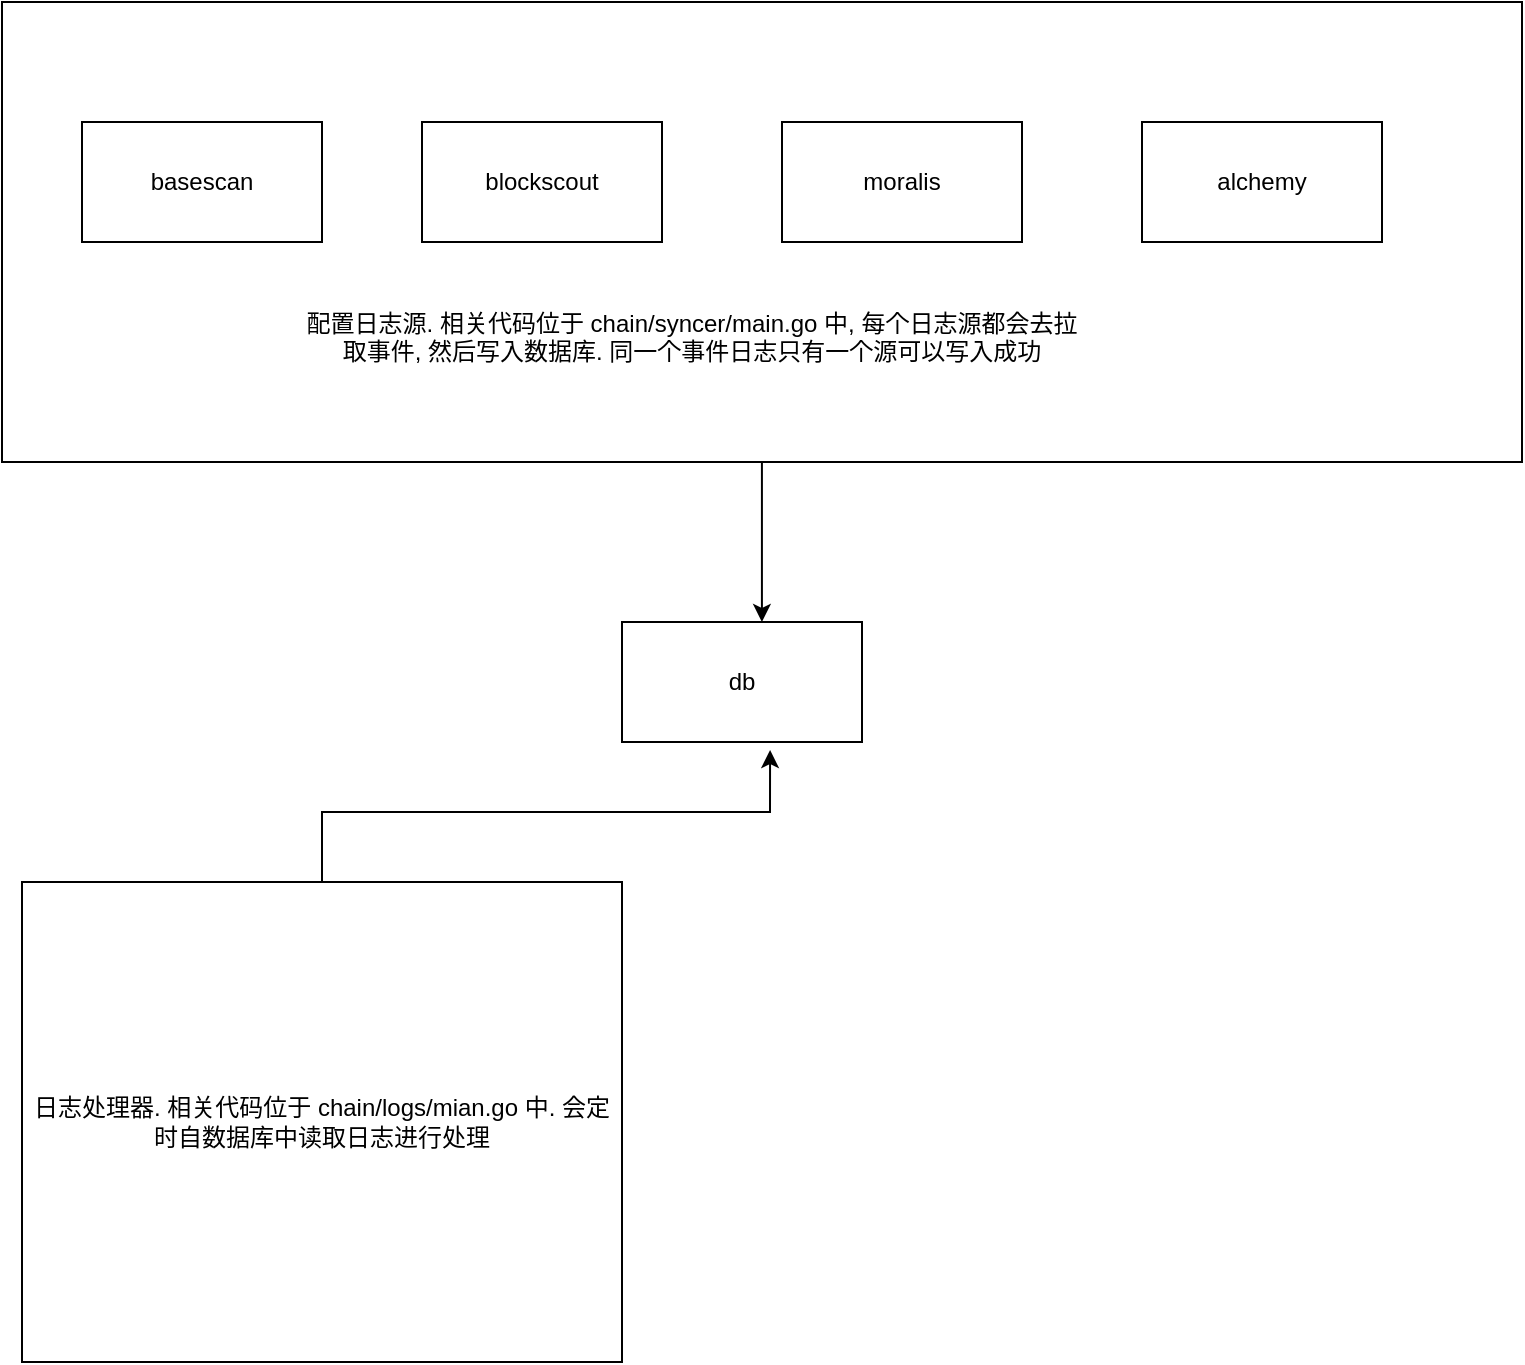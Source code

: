 <mxfile version="24.6.4" type="github">
  <diagram name="第 1 页" id="eqiptB6UeIFvQPP3mNQV">
    <mxGraphModel dx="1430" dy="773" grid="1" gridSize="10" guides="1" tooltips="1" connect="1" arrows="1" fold="1" page="1" pageScale="1" pageWidth="827" pageHeight="1169" math="0" shadow="0">
      <root>
        <mxCell id="0" />
        <mxCell id="1" parent="0" />
        <mxCell id="PE3BUHw4Dig1-88KNphl-5" value="" style="rounded=0;whiteSpace=wrap;html=1;" vertex="1" parent="1">
          <mxGeometry x="20" y="60" width="760" height="230" as="geometry" />
        </mxCell>
        <mxCell id="PE3BUHw4Dig1-88KNphl-1" value="basescan" style="rounded=0;whiteSpace=wrap;html=1;" vertex="1" parent="1">
          <mxGeometry x="60" y="120" width="120" height="60" as="geometry" />
        </mxCell>
        <mxCell id="PE3BUHw4Dig1-88KNphl-2" value="blockscout" style="rounded=0;whiteSpace=wrap;html=1;" vertex="1" parent="1">
          <mxGeometry x="230" y="120" width="120" height="60" as="geometry" />
        </mxCell>
        <mxCell id="PE3BUHw4Dig1-88KNphl-3" value="moralis" style="rounded=0;whiteSpace=wrap;html=1;" vertex="1" parent="1">
          <mxGeometry x="410" y="120" width="120" height="60" as="geometry" />
        </mxCell>
        <mxCell id="PE3BUHw4Dig1-88KNphl-4" value="alchemy" style="rounded=0;whiteSpace=wrap;html=1;" vertex="1" parent="1">
          <mxGeometry x="590" y="120" width="120" height="60" as="geometry" />
        </mxCell>
        <mxCell id="PE3BUHw4Dig1-88KNphl-6" value="配置日志源. 相关代码位于&amp;nbsp;chain/syncer/main.go 中, 每个日志源都会去拉取事件, 然后写入数据库. 同一个事件日志只有一个源可以写入成功&lt;div&gt;&lt;br&gt;&lt;/div&gt;" style="text;html=1;align=center;verticalAlign=middle;whiteSpace=wrap;rounded=0;" vertex="1" parent="1">
          <mxGeometry x="170" y="220" width="390" height="30" as="geometry" />
        </mxCell>
        <mxCell id="PE3BUHw4Dig1-88KNphl-8" value="db" style="rounded=0;whiteSpace=wrap;html=1;" vertex="1" parent="1">
          <mxGeometry x="330" y="370" width="120" height="60" as="geometry" />
        </mxCell>
        <mxCell id="PE3BUHw4Dig1-88KNphl-17" style="edgeStyle=orthogonalEdgeStyle;rounded=0;orthogonalLoop=1;jettySize=auto;html=1;entryX=0.583;entryY=0;entryDx=0;entryDy=0;entryPerimeter=0;" edge="1" parent="1" source="PE3BUHw4Dig1-88KNphl-5" target="PE3BUHw4Dig1-88KNphl-8">
          <mxGeometry relative="1" as="geometry" />
        </mxCell>
        <mxCell id="PE3BUHw4Dig1-88KNphl-18" value="日志处理器. 相关代码位于 chain/logs/mian.go 中. 会定时自数据库中读取日志进行处理" style="rounded=0;whiteSpace=wrap;html=1;" vertex="1" parent="1">
          <mxGeometry x="30" y="500" width="300" height="240" as="geometry" />
        </mxCell>
        <mxCell id="PE3BUHw4Dig1-88KNphl-21" style="edgeStyle=orthogonalEdgeStyle;rounded=0;orthogonalLoop=1;jettySize=auto;html=1;entryX=0.617;entryY=1.067;entryDx=0;entryDy=0;entryPerimeter=0;" edge="1" parent="1" source="PE3BUHw4Dig1-88KNphl-18" target="PE3BUHw4Dig1-88KNphl-8">
          <mxGeometry relative="1" as="geometry" />
        </mxCell>
      </root>
    </mxGraphModel>
  </diagram>
</mxfile>
